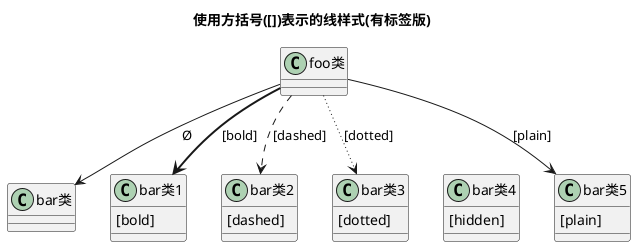 @startuml
title 使用方括号([])表示的线样式(有标签版)

class foo类
class bar类
bar类1 : [bold]
bar类2 : [dashed]
bar类3 : [dotted]
bar类4 : [hidden]
bar类5 : [plain]

foo类 --> bar类 : Ø
foo类 -[bold]-> bar类1 : [bold]
foo类 -[dashed]-> bar类2 : [dashed]
foo类 -[dotted]-> bar类3 : [dotted]
foo类 -[hidden]-> bar类4 : [hidden]
foo类 -[plain]-> bar类5 : [plain]

@enduml